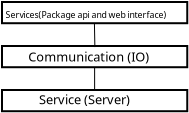<?xml version="1.0" encoding="UTF-8"?>
<dia:diagram xmlns:dia="http://www.lysator.liu.se/~alla/dia/">
  <dia:layer name="Background" visible="true" active="true">
    <dia:group>
      <dia:group>
        <dia:object type="Standard - Box" version="0" id="O0">
          <dia:attribute name="obj_pos">
            <dia:point val="64.6,-44.8"/>
          </dia:attribute>
          <dia:attribute name="obj_bb">
            <dia:rectangle val="64.55,-44.85;73.913,-43.689"/>
          </dia:attribute>
          <dia:attribute name="elem_corner">
            <dia:point val="64.6,-44.8"/>
          </dia:attribute>
          <dia:attribute name="elem_width">
            <dia:real val="9.263"/>
          </dia:attribute>
          <dia:attribute name="elem_height">
            <dia:real val="1.061"/>
          </dia:attribute>
          <dia:attribute name="show_background">
            <dia:boolean val="true"/>
          </dia:attribute>
        </dia:object>
        <dia:object type="Standard - Text" version="1" id="O1">
          <dia:attribute name="obj_pos">
            <dia:point val="65.908,-44.022"/>
          </dia:attribute>
          <dia:attribute name="obj_bb">
            <dia:rectangle val="65.908,-44.617;72.348,-43.87"/>
          </dia:attribute>
          <dia:attribute name="text">
            <dia:composite type="text">
              <dia:attribute name="string">
                <dia:string>#Communication (IO)#</dia:string>
              </dia:attribute>
              <dia:attribute name="font">
                <dia:font family="sans" style="0" name="Helvetica"/>
              </dia:attribute>
              <dia:attribute name="height">
                <dia:real val="0.8"/>
              </dia:attribute>
              <dia:attribute name="pos">
                <dia:point val="65.908,-44.022"/>
              </dia:attribute>
              <dia:attribute name="color">
                <dia:color val="#000000"/>
              </dia:attribute>
              <dia:attribute name="alignment">
                <dia:enum val="0"/>
              </dia:attribute>
            </dia:composite>
          </dia:attribute>
          <dia:attribute name="valign">
            <dia:enum val="3"/>
          </dia:attribute>
        </dia:object>
      </dia:group>
      <dia:group>
        <dia:object type="Standard - Box" version="0" id="O2">
          <dia:attribute name="obj_pos">
            <dia:point val="64.6,-42.6"/>
          </dia:attribute>
          <dia:attribute name="obj_bb">
            <dia:rectangle val="64.55,-42.65;73.913,-41.489"/>
          </dia:attribute>
          <dia:attribute name="elem_corner">
            <dia:point val="64.6,-42.6"/>
          </dia:attribute>
          <dia:attribute name="elem_width">
            <dia:real val="9.263"/>
          </dia:attribute>
          <dia:attribute name="elem_height">
            <dia:real val="1.061"/>
          </dia:attribute>
          <dia:attribute name="show_background">
            <dia:boolean val="true"/>
          </dia:attribute>
        </dia:object>
        <dia:object type="Standard - Text" version="1" id="O3">
          <dia:attribute name="obj_pos">
            <dia:point val="66.454,-41.892"/>
          </dia:attribute>
          <dia:attribute name="obj_bb">
            <dia:rectangle val="66.454,-42.487;71.629,-41.739"/>
          </dia:attribute>
          <dia:attribute name="text">
            <dia:composite type="text">
              <dia:attribute name="string">
                <dia:string>#Service (Server)#</dia:string>
              </dia:attribute>
              <dia:attribute name="font">
                <dia:font family="sans" style="0" name="Helvetica"/>
              </dia:attribute>
              <dia:attribute name="height">
                <dia:real val="0.8"/>
              </dia:attribute>
              <dia:attribute name="pos">
                <dia:point val="66.454,-41.892"/>
              </dia:attribute>
              <dia:attribute name="color">
                <dia:color val="#000000"/>
              </dia:attribute>
              <dia:attribute name="alignment">
                <dia:enum val="0"/>
              </dia:attribute>
            </dia:composite>
          </dia:attribute>
          <dia:attribute name="valign">
            <dia:enum val="3"/>
          </dia:attribute>
        </dia:object>
      </dia:group>
      <dia:object type="Standard - Line" version="0" id="O4">
        <dia:attribute name="obj_pos">
          <dia:point val="69.231,-43.739"/>
        </dia:attribute>
        <dia:attribute name="obj_bb">
          <dia:rectangle val="69.207,-43.764;69.257,-42.575"/>
        </dia:attribute>
        <dia:attribute name="conn_endpoints">
          <dia:point val="69.231,-43.739"/>
          <dia:point val="69.231,-42.6"/>
        </dia:attribute>
        <dia:attribute name="numcp">
          <dia:int val="1"/>
        </dia:attribute>
        <dia:attribute name="line_width">
          <dia:real val="0.05"/>
        </dia:attribute>
      </dia:object>
      <dia:object type="Standard - Line" version="0" id="O5">
        <dia:attribute name="obj_pos">
          <dia:point val="69.219,-46.035"/>
        </dia:attribute>
        <dia:attribute name="obj_bb">
          <dia:rectangle val="69.194,-46.061;69.269,-44.722"/>
        </dia:attribute>
        <dia:attribute name="conn_endpoints">
          <dia:point val="69.219,-46.035"/>
          <dia:point val="69.244,-44.747"/>
        </dia:attribute>
        <dia:attribute name="numcp">
          <dia:int val="1"/>
        </dia:attribute>
        <dia:attribute name="line_width">
          <dia:real val="0.05"/>
        </dia:attribute>
      </dia:object>
      <dia:object type="Standard - Box" version="0" id="O6">
        <dia:attribute name="obj_pos">
          <dia:point val="64.6,-47"/>
        </dia:attribute>
        <dia:attribute name="obj_bb">
          <dia:rectangle val="64.55,-47.05;73.913,-45.889"/>
        </dia:attribute>
        <dia:attribute name="elem_corner">
          <dia:point val="64.6,-47"/>
        </dia:attribute>
        <dia:attribute name="elem_width">
          <dia:real val="9.263"/>
        </dia:attribute>
        <dia:attribute name="elem_height">
          <dia:real val="1.061"/>
        </dia:attribute>
        <dia:attribute name="show_background">
          <dia:boolean val="true"/>
        </dia:attribute>
      </dia:object>
      <dia:object type="Standard - Text" version="1" id="O7">
        <dia:attribute name="obj_pos">
          <dia:point val="64.776,-46.2"/>
        </dia:attribute>
        <dia:attribute name="obj_bb">
          <dia:rectangle val="64.776,-46.608;73.686,-46.095"/>
        </dia:attribute>
        <dia:attribute name="text">
          <dia:composite type="text">
            <dia:attribute name="string">
              <dia:string>#Services(Package api and web interface)#</dia:string>
            </dia:attribute>
            <dia:attribute name="font">
              <dia:font family="sans" style="0" name="Helvetica"/>
            </dia:attribute>
            <dia:attribute name="height">
              <dia:real val="0.547"/>
            </dia:attribute>
            <dia:attribute name="pos">
              <dia:point val="64.776,-46.2"/>
            </dia:attribute>
            <dia:attribute name="color">
              <dia:color val="#000000"/>
            </dia:attribute>
            <dia:attribute name="alignment">
              <dia:enum val="0"/>
            </dia:attribute>
          </dia:composite>
        </dia:attribute>
        <dia:attribute name="valign">
          <dia:enum val="3"/>
        </dia:attribute>
      </dia:object>
    </dia:group>
  </dia:layer>
</dia:diagram>
